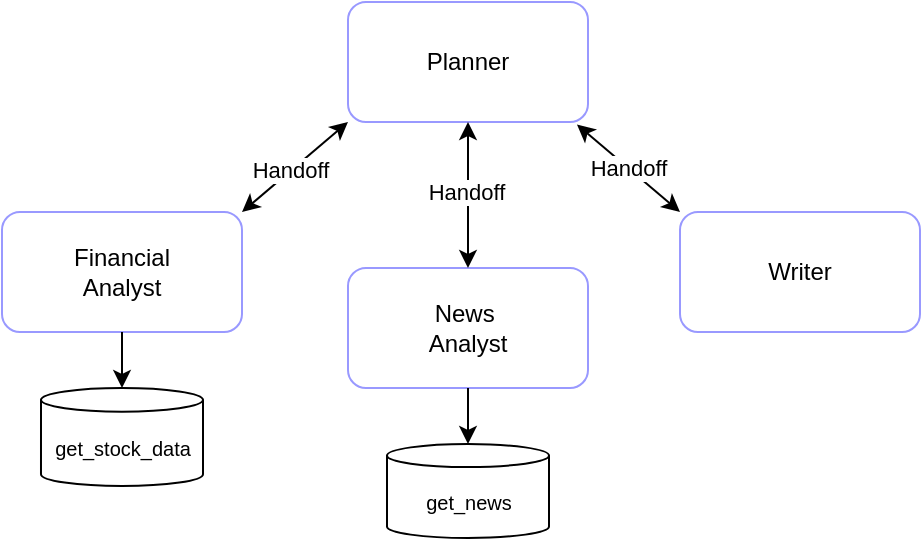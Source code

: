 <mxfile scale="1" border="0" version="24.8.6">
  <diagram name="Page-1" id="y5g9oLqhGPSVJRIakE2-">
    <mxGraphModel dx="2314" dy="1121" grid="0" gridSize="10" guides="1" tooltips="1" connect="1" arrows="1" fold="1" page="1" pageScale="1" pageWidth="2050" pageHeight="2000" math="0" shadow="0">
      <root>
        <mxCell id="0" />
        <mxCell id="1" parent="0" />
        <mxCell id="pQ48hnmP3BsQIGEezLn9-2" value="Planner" style="rounded=1;whiteSpace=wrap;html=1;strokeColor=#9999FF;gradientColor=default;fillColor=none;" parent="1" vertex="1">
          <mxGeometry x="607" y="276" width="120" height="60" as="geometry" />
        </mxCell>
        <mxCell id="pQ48hnmP3BsQIGEezLn9-3" value="Writer" style="rounded=1;whiteSpace=wrap;html=1;strokeColor=#9999FF;gradientColor=default;fillColor=none;" parent="1" vertex="1">
          <mxGeometry x="773" y="381" width="120" height="60" as="geometry" />
        </mxCell>
        <mxCell id="pQ48hnmP3BsQIGEezLn9-4" value="News&amp;nbsp;&lt;br&gt;&lt;div&gt;&lt;span data-darkreader-inline-color=&quot;&quot; data-darkreader-inline-bgcolor=&quot;&quot; style=&quot;font-family: monospace; font-size: 0px; text-align: start; text-wrap-mode: nowrap; background-color: initial; color: rgb(0, 0, 0); --darkreader-inline-bgcolor: initial; --darkreader-inline-color: #e8e6e3;&quot;&gt;%3CmxGraphModel%3E%3Croot%3E%3CmxCell%20id%3D%220%22%2F%3E%3CmxCell%20id%3D%221%22%20parent%3D%220%22%2F%3E%3CmxCell%20id%3D%222%22%20value%3D%22Writer%22%20style%3D%22rounded%3D1%3BwhiteSpace%3Dwrap%3Bhtml%3D1%3BstrokeColor%3D%239999FF%3BgradientColor%3Ddefault%3BfillColor%3Dnone%3B%22%20vertex%3D%221%22%20parent%3D%221%22%3E%3CmxGeometry%20x%3D%22780%22%20y%3D%22377%22%20width%3D%22120%22%20height%3D%2260%22%20as%3D%22geometry%22%2F%3E%3C%2FmxCell%3E%3C%2Froot%3E%3C%2FmxGraphModel%3E&lt;/span&gt;Analyst&lt;/div&gt;" style="rounded=1;whiteSpace=wrap;html=1;strokeColor=#9999FF;gradientColor=default;fillColor=none;" parent="1" vertex="1">
          <mxGeometry x="607" y="409" width="120" height="60" as="geometry" />
        </mxCell>
        <mxCell id="pQ48hnmP3BsQIGEezLn9-5" value="&lt;div&gt;Financial&lt;/div&gt;&lt;div&gt;Analyst&lt;/div&gt;" style="rounded=1;whiteSpace=wrap;html=1;strokeColor=#9999FF;gradientColor=default;fillColor=none;" parent="1" vertex="1">
          <mxGeometry x="434" y="381" width="120" height="60" as="geometry" />
        </mxCell>
        <mxCell id="pQ48hnmP3BsQIGEezLn9-6" value="" style="endArrow=classic;startArrow=classic;html=1;rounded=0;exitX=1;exitY=0;exitDx=0;exitDy=0;entryX=0;entryY=1;entryDx=0;entryDy=0;" parent="1" source="pQ48hnmP3BsQIGEezLn9-5" target="pQ48hnmP3BsQIGEezLn9-2" edge="1">
          <mxGeometry width="50" height="50" relative="1" as="geometry">
            <mxPoint x="706" y="376" as="sourcePoint" />
            <mxPoint x="756" y="326" as="targetPoint" />
          </mxGeometry>
        </mxCell>
        <mxCell id="pQ48hnmP3BsQIGEezLn9-9" value="Handoff" style="edgeLabel;html=1;align=center;verticalAlign=middle;resizable=0;points=[];" parent="pQ48hnmP3BsQIGEezLn9-6" vertex="1" connectable="0">
          <mxGeometry x="-0.065" y="1" relative="1" as="geometry">
            <mxPoint y="1" as="offset" />
          </mxGeometry>
        </mxCell>
        <mxCell id="pQ48hnmP3BsQIGEezLn9-7" value="" style="endArrow=classic;startArrow=classic;html=1;rounded=0;exitX=0.5;exitY=0;exitDx=0;exitDy=0;entryX=0.5;entryY=1;entryDx=0;entryDy=0;" parent="1" source="pQ48hnmP3BsQIGEezLn9-4" target="pQ48hnmP3BsQIGEezLn9-2" edge="1">
          <mxGeometry width="50" height="50" relative="1" as="geometry">
            <mxPoint x="706" y="376" as="sourcePoint" />
            <mxPoint x="756" y="326" as="targetPoint" />
          </mxGeometry>
        </mxCell>
        <mxCell id="pQ48hnmP3BsQIGEezLn9-10" value="Handoff" style="edgeLabel;html=1;align=center;verticalAlign=middle;resizable=0;points=[];" parent="pQ48hnmP3BsQIGEezLn9-7" vertex="1" connectable="0">
          <mxGeometry x="0.057" y="1" relative="1" as="geometry">
            <mxPoint as="offset" />
          </mxGeometry>
        </mxCell>
        <mxCell id="pQ48hnmP3BsQIGEezLn9-8" value="" style="endArrow=classic;startArrow=classic;html=1;rounded=0;exitX=0.954;exitY=1.021;exitDx=0;exitDy=0;exitPerimeter=0;entryX=0;entryY=0;entryDx=0;entryDy=0;" parent="1" source="pQ48hnmP3BsQIGEezLn9-2" target="pQ48hnmP3BsQIGEezLn9-3" edge="1">
          <mxGeometry width="50" height="50" relative="1" as="geometry">
            <mxPoint x="706" y="376" as="sourcePoint" />
            <mxPoint x="756" y="326" as="targetPoint" />
          </mxGeometry>
        </mxCell>
        <mxCell id="pQ48hnmP3BsQIGEezLn9-11" value="Handoff" style="edgeLabel;html=1;align=center;verticalAlign=middle;resizable=0;points=[];" parent="pQ48hnmP3BsQIGEezLn9-8" vertex="1" connectable="0">
          <mxGeometry x="-0.008" relative="1" as="geometry">
            <mxPoint as="offset" />
          </mxGeometry>
        </mxCell>
        <mxCell id="4B5533AgZox_s6zzr7VT-1" value="&lt;font style=&quot;font-size: 10px;&quot;&gt;get_stock_data&lt;/font&gt;" style="shape=cylinder3;whiteSpace=wrap;html=1;boundedLbl=1;backgroundOutline=1;size=5.931;" parent="1" vertex="1">
          <mxGeometry x="453.5" y="469" width="81" height="49" as="geometry" />
        </mxCell>
        <mxCell id="4B5533AgZox_s6zzr7VT-2" value="&lt;font style=&quot;font-size: 10px;&quot;&gt;get_news&lt;/font&gt;" style="shape=cylinder3;whiteSpace=wrap;html=1;boundedLbl=1;backgroundOutline=1;size=5.759;" parent="1" vertex="1">
          <mxGeometry x="626.5" y="497" width="81" height="47" as="geometry" />
        </mxCell>
        <mxCell id="4B5533AgZox_s6zzr7VT-3" value="" style="endArrow=classic;html=1;rounded=0;exitX=0.5;exitY=1;exitDx=0;exitDy=0;entryX=0.5;entryY=0;entryDx=0;entryDy=0;entryPerimeter=0;" parent="1" source="pQ48hnmP3BsQIGEezLn9-5" target="4B5533AgZox_s6zzr7VT-1" edge="1">
          <mxGeometry width="50" height="50" relative="1" as="geometry">
            <mxPoint x="847" y="446" as="sourcePoint" />
            <mxPoint x="897" y="396" as="targetPoint" />
          </mxGeometry>
        </mxCell>
        <mxCell id="4B5533AgZox_s6zzr7VT-4" value="" style="endArrow=classic;html=1;rounded=0;exitX=0.5;exitY=1;exitDx=0;exitDy=0;entryX=0.5;entryY=0;entryDx=0;entryDy=0;entryPerimeter=0;" parent="1" source="pQ48hnmP3BsQIGEezLn9-4" target="4B5533AgZox_s6zzr7VT-2" edge="1">
          <mxGeometry width="50" height="50" relative="1" as="geometry">
            <mxPoint x="671" y="470" as="sourcePoint" />
            <mxPoint x="721" y="420" as="targetPoint" />
          </mxGeometry>
        </mxCell>
      </root>
    </mxGraphModel>
  </diagram>
</mxfile>
